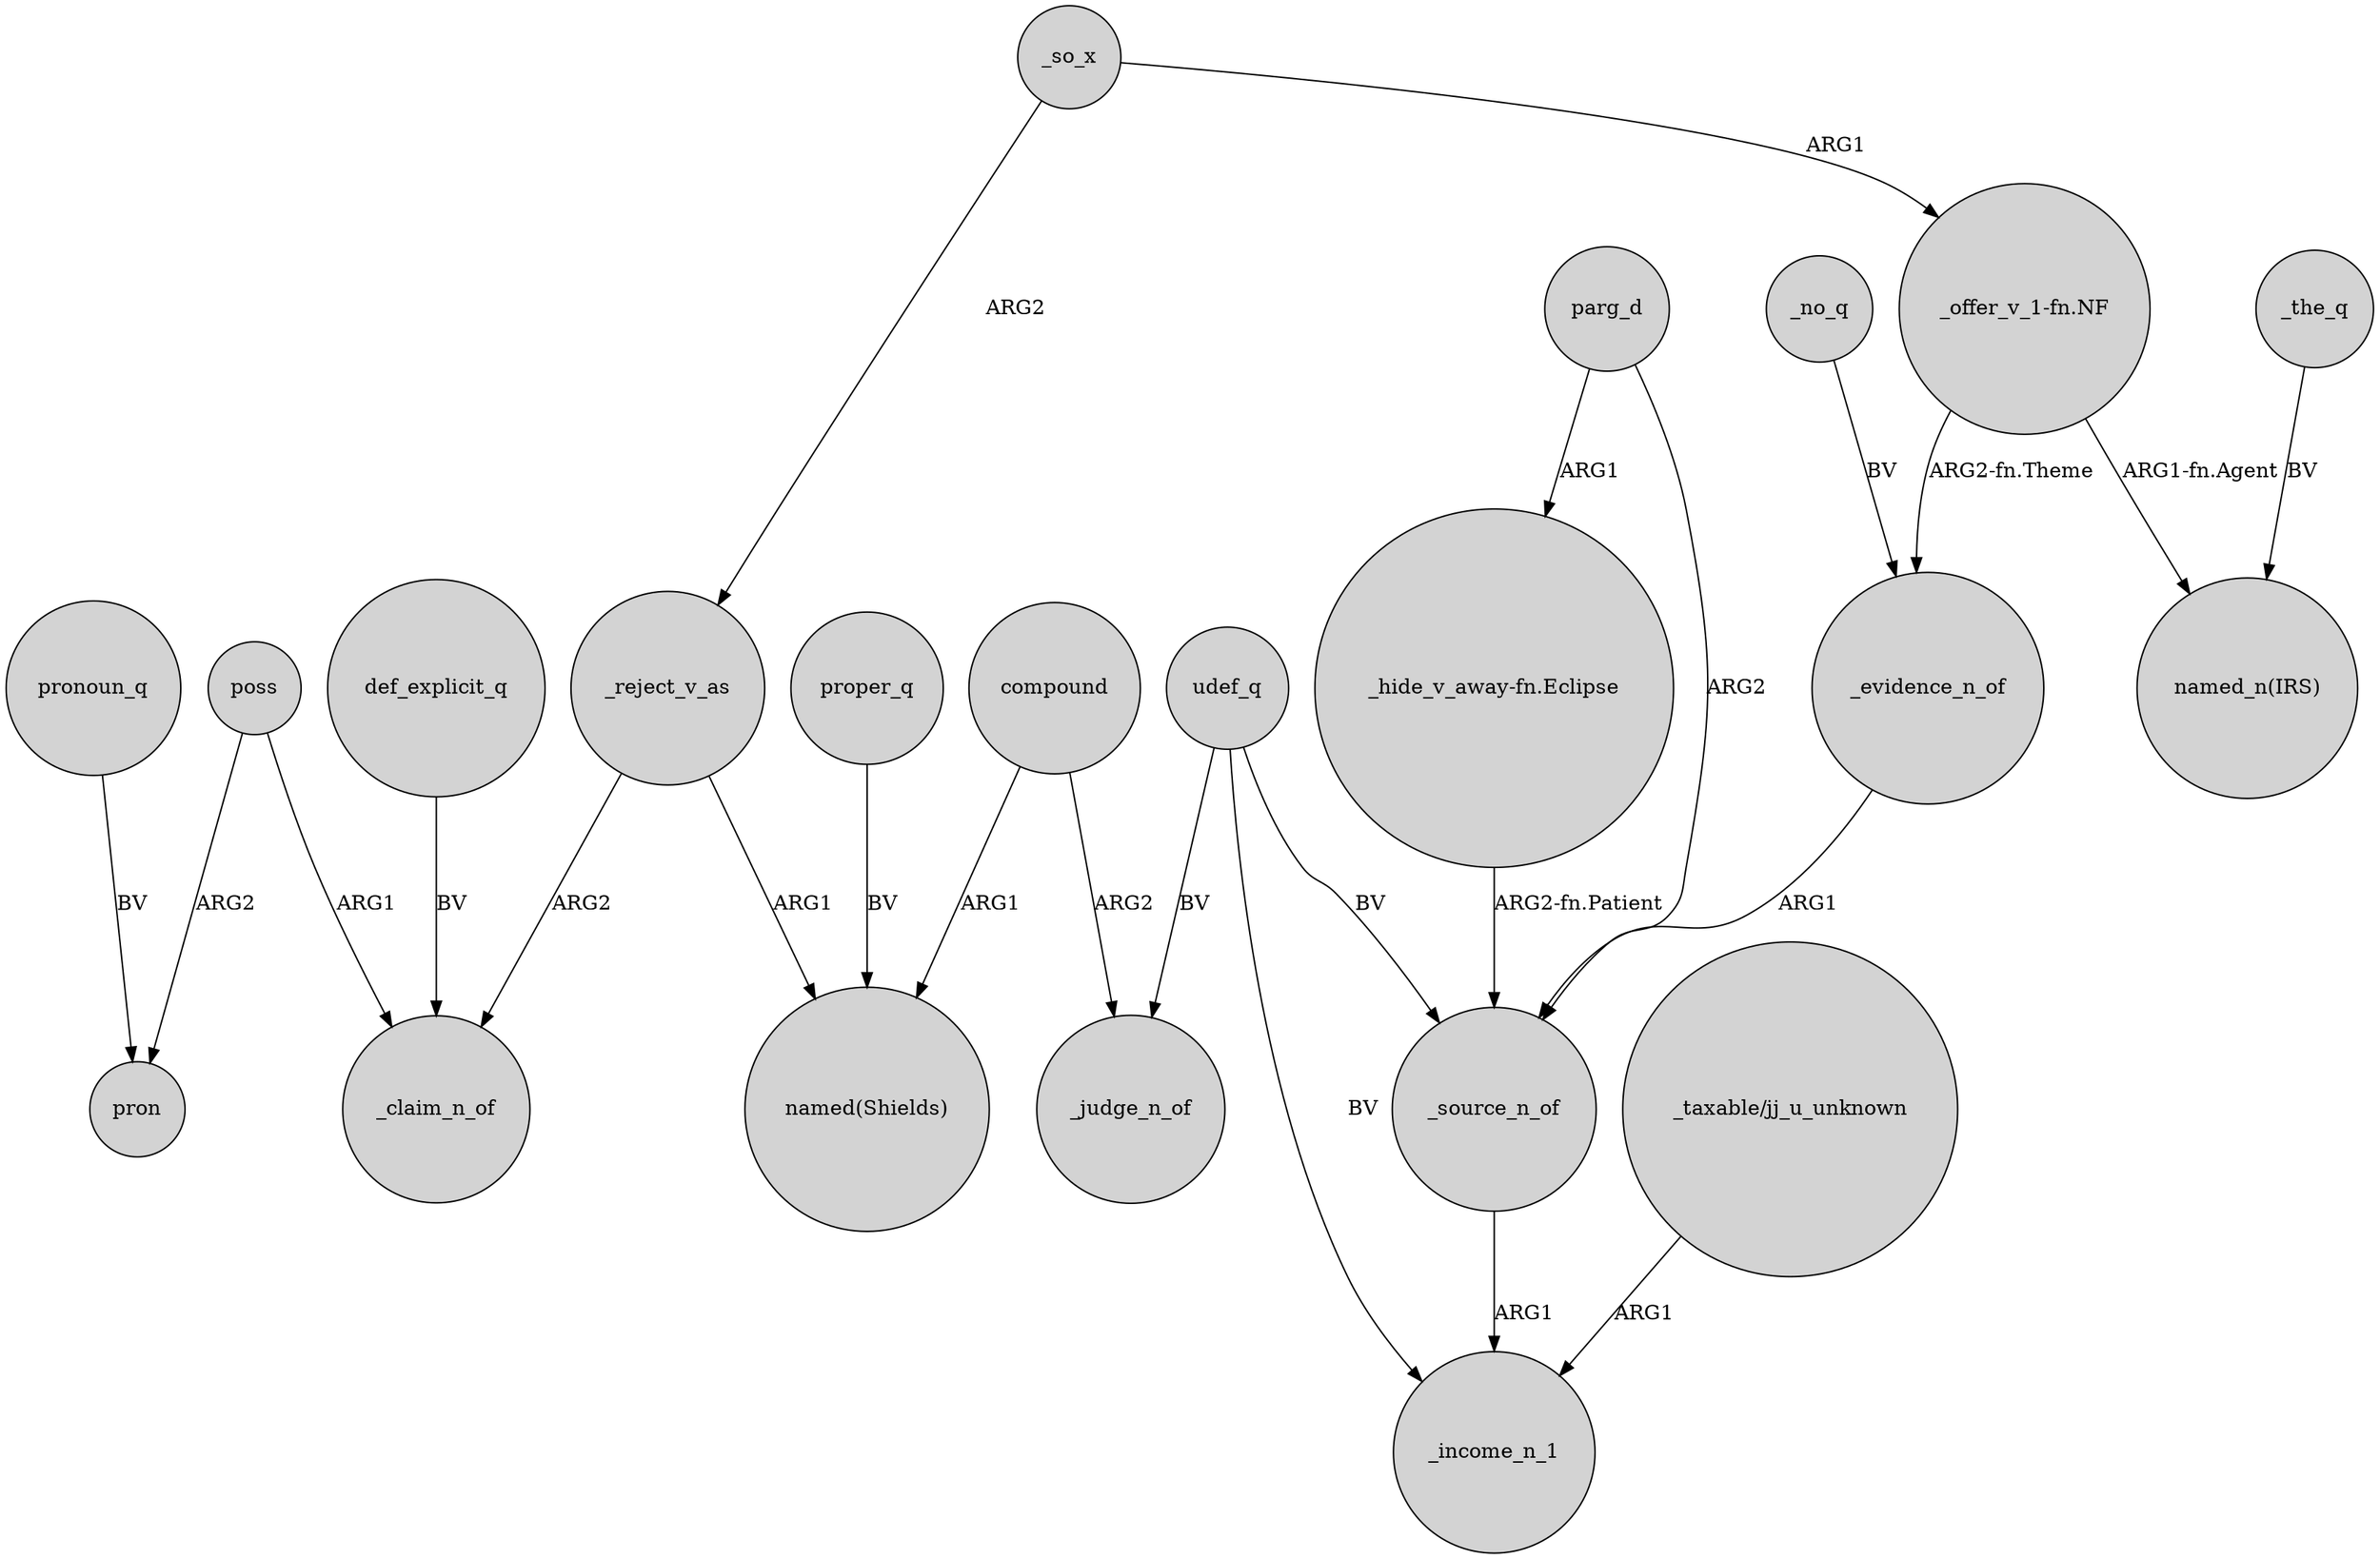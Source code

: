 digraph {
	node [shape=circle style=filled]
	poss -> pron [label=ARG2]
	proper_q -> "named(Shields)" [label=BV]
	compound -> _judge_n_of [label=ARG2]
	parg_d -> "_hide_v_away-fn.Eclipse" [label=ARG1]
	_no_q -> _evidence_n_of [label=BV]
	"_hide_v_away-fn.Eclipse" -> _source_n_of [label="ARG2-fn.Patient"]
	udef_q -> _judge_n_of [label=BV]
	pronoun_q -> pron [label=BV]
	poss -> _claim_n_of [label=ARG1]
	_so_x -> _reject_v_as [label=ARG2]
	parg_d -> _source_n_of [label=ARG2]
	_so_x -> "_offer_v_1-fn.NF" [label=ARG1]
	_reject_v_as -> "named(Shields)" [label=ARG1]
	_reject_v_as -> _claim_n_of [label=ARG2]
	def_explicit_q -> _claim_n_of [label=BV]
	_source_n_of -> _income_n_1 [label=ARG1]
	"_offer_v_1-fn.NF" -> "named_n(IRS)" [label="ARG1-fn.Agent"]
	_the_q -> "named_n(IRS)" [label=BV]
	compound -> "named(Shields)" [label=ARG1]
	udef_q -> _source_n_of [label=BV]
	"_offer_v_1-fn.NF" -> _evidence_n_of [label="ARG2-fn.Theme"]
	_evidence_n_of -> _source_n_of [label=ARG1]
	"_taxable/jj_u_unknown" -> _income_n_1 [label=ARG1]
	udef_q -> _income_n_1 [label=BV]
}
